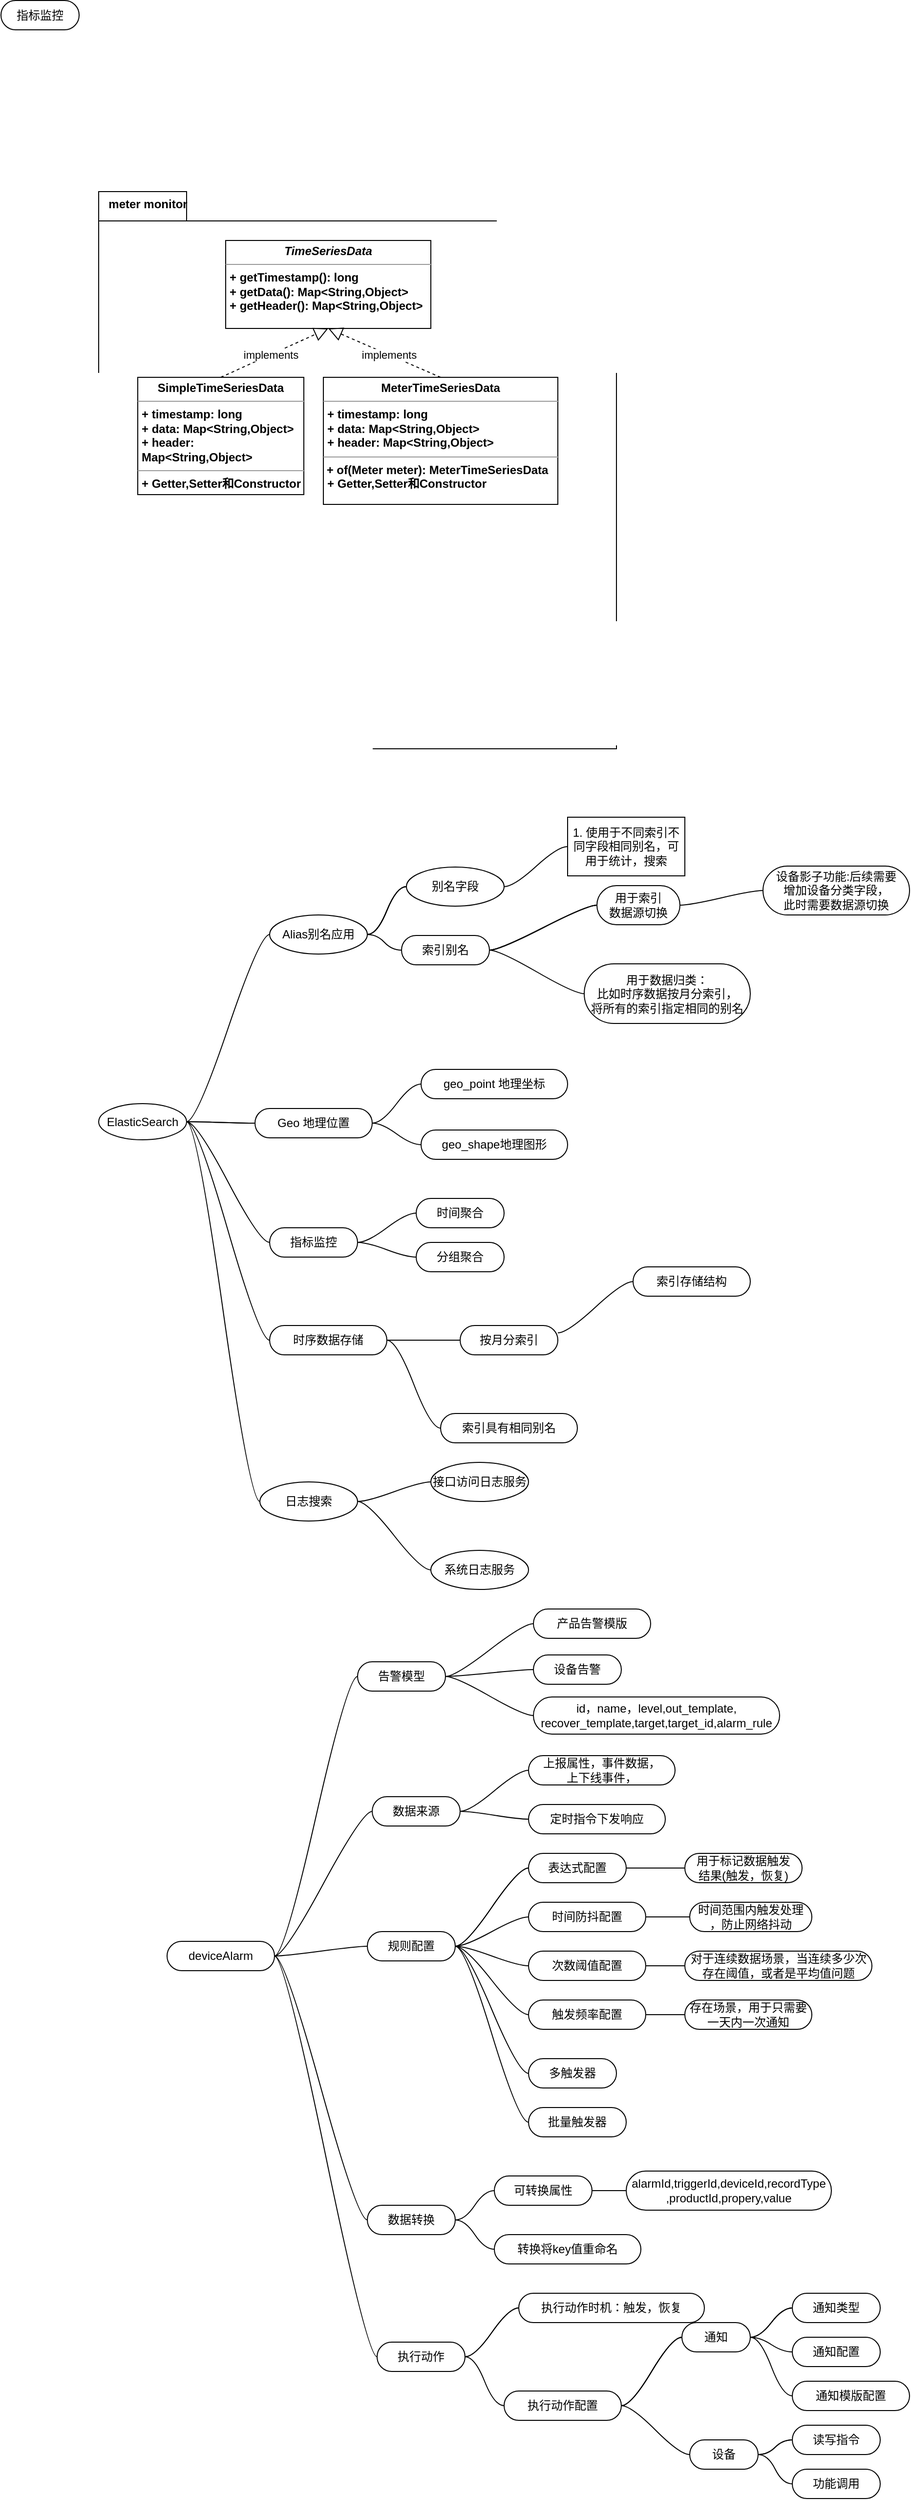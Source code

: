 <mxfile version="21.6.2" type="github">
  <diagram name="Page-1" id="b5b7bab2-c9e2-2cf4-8b2a-24fd1a2a6d21">
    <mxGraphModel dx="954" dy="559" grid="1" gridSize="10" guides="1" tooltips="1" connect="1" arrows="1" fold="1" page="1" pageScale="1" pageWidth="827" pageHeight="1169" background="none" math="0" shadow="0">
      <root>
        <mxCell id="0" />
        <mxCell id="1" parent="0" />
        <mxCell id="dKWWDcmWUPBlKHuUlRmP-2" value="指标监控" style="html=1;dashed=0;whiteSpace=wrap;shape=mxgraph.dfd.start" vertex="1" parent="1">
          <mxGeometry x="60" y="84.5" width="80" height="30" as="geometry" />
        </mxCell>
        <mxCell id="dKWWDcmWUPBlKHuUlRmP-3" value="" style="shape=folder;fontStyle=1;spacingTop=10;tabWidth=90;tabHeight=30;tabPosition=left;html=1;whiteSpace=wrap;" vertex="1" parent="1">
          <mxGeometry x="160" y="280" width="530" height="570" as="geometry" />
        </mxCell>
        <mxCell id="dKWWDcmWUPBlKHuUlRmP-6" value="meter monitor" style="text;align=center;fontStyle=1;verticalAlign=middle;spacingLeft=3;spacingRight=3;strokeColor=none;rotatable=0;points=[[0,0.5],[1,0.5]];portConstraint=eastwest;html=1;" vertex="1" parent="1">
          <mxGeometry x="170" y="280" width="80" height="26" as="geometry" />
        </mxCell>
        <mxCell id="dKWWDcmWUPBlKHuUlRmP-7" value="&lt;p style=&quot;margin:0px;margin-top:4px;text-align:center;&quot;&gt;&lt;i&gt;&lt;b&gt;TimeSeriesData&lt;/b&gt;&lt;/i&gt;&lt;/p&gt;&lt;hr size=&quot;1&quot;&gt;&lt;p style=&quot;margin:0px;margin-left:4px;&quot;&gt;&lt;b&gt;+ getTimestamp(): long&lt;br&gt;+ getData(): Map&amp;lt;String,Object&amp;gt;&lt;/b&gt;&lt;/p&gt;&lt;p style=&quot;margin:0px;margin-left:4px;&quot;&gt;&lt;b&gt;+ getHeader(): Map&amp;lt;String,Object&amp;gt;&lt;/b&gt;&lt;/p&gt;" style="verticalAlign=top;align=left;overflow=fill;fontSize=12;fontFamily=Helvetica;html=1;whiteSpace=wrap;" vertex="1" parent="1">
          <mxGeometry x="290" y="330" width="210" height="90" as="geometry" />
        </mxCell>
        <mxCell id="dKWWDcmWUPBlKHuUlRmP-10" value="&lt;p style=&quot;margin:0px;margin-top:4px;text-align:center;&quot;&gt;&lt;b&gt;SimpleTimeSeriesData&lt;/b&gt;&lt;/p&gt;&lt;hr size=&quot;1&quot;&gt;&lt;p style=&quot;margin:0px;margin-left:4px;&quot;&gt;&lt;b&gt;+ timestamp: long&lt;/b&gt;&lt;/p&gt;&lt;p style=&quot;margin:0px;margin-left:4px;&quot;&gt;&lt;b&gt;+ data: Map&amp;lt;String,Object&amp;gt;&lt;/b&gt;&lt;/p&gt;&lt;p style=&quot;margin:0px;margin-left:4px;&quot;&gt;&lt;b&gt;+ header: Map&amp;lt;String,Object&amp;gt;&lt;/b&gt;&lt;/p&gt;&lt;hr size=&quot;1&quot;&gt;&lt;p style=&quot;margin:0px;margin-left:4px;&quot;&gt;&lt;b&gt;+ Getter,Setter和Constructor&lt;/b&gt;&lt;/p&gt;" style="verticalAlign=top;align=left;overflow=fill;fontSize=12;fontFamily=Helvetica;html=1;whiteSpace=wrap;" vertex="1" parent="1">
          <mxGeometry x="200" y="470" width="170" height="120" as="geometry" />
        </mxCell>
        <mxCell id="dKWWDcmWUPBlKHuUlRmP-12" value="" style="endArrow=block;dashed=1;endFill=0;endSize=12;html=1;rounded=0;entryX=0.5;entryY=1;entryDx=0;entryDy=0;exitX=0.5;exitY=0;exitDx=0;exitDy=0;" edge="1" parent="1" source="dKWWDcmWUPBlKHuUlRmP-10" target="dKWWDcmWUPBlKHuUlRmP-7">
          <mxGeometry width="160" relative="1" as="geometry">
            <mxPoint x="350" y="510" as="sourcePoint" />
            <mxPoint x="510" y="510" as="targetPoint" />
          </mxGeometry>
        </mxCell>
        <mxCell id="dKWWDcmWUPBlKHuUlRmP-15" value="implements" style="edgeLabel;html=1;align=center;verticalAlign=middle;resizable=0;points=[];" vertex="1" connectable="0" parent="dKWWDcmWUPBlKHuUlRmP-12">
          <mxGeometry x="-0.074" relative="1" as="geometry">
            <mxPoint as="offset" />
          </mxGeometry>
        </mxCell>
        <mxCell id="dKWWDcmWUPBlKHuUlRmP-21" value="&lt;p style=&quot;margin:0px;margin-top:4px;text-align:center;&quot;&gt;&lt;b&gt;MeterTimeSeriesData&lt;/b&gt;&lt;/p&gt;&lt;hr size=&quot;1&quot;&gt;&lt;p style=&quot;margin:0px;margin-left:4px;&quot;&gt;&lt;b&gt;+ timestamp: long&lt;/b&gt;&lt;/p&gt;&lt;p style=&quot;margin:0px;margin-left:4px;&quot;&gt;&lt;b&gt;+ data: Map&amp;lt;String,Object&amp;gt;&lt;/b&gt;&lt;/p&gt;&lt;p style=&quot;margin:0px;margin-left:4px;&quot;&gt;&lt;b&gt;+ header: Map&amp;lt;String,Object&amp;gt;&lt;/b&gt;&lt;/p&gt;&lt;hr size=&quot;1&quot;&gt;&lt;p style=&quot;margin:0px;margin-left:4px;&quot;&gt;&lt;/p&gt;&lt;b style=&quot;border-color: var(--border-color);&quot;&gt;&amp;nbsp;+ of(Meter meter):&amp;nbsp;&lt;/b&gt;&lt;b style=&quot;border-color: var(--border-color); text-align: center;&quot;&gt;MeterTimeSeriesData&lt;/b&gt;&lt;p style=&quot;margin:0px;margin-left:4px;&quot;&gt;&lt;b&gt;+ Getter,Setter和Constructor&lt;/b&gt;&lt;/p&gt;" style="verticalAlign=top;align=left;overflow=fill;fontSize=12;fontFamily=Helvetica;html=1;whiteSpace=wrap;" vertex="1" parent="1">
          <mxGeometry x="390" y="470" width="240" height="130" as="geometry" />
        </mxCell>
        <mxCell id="dKWWDcmWUPBlKHuUlRmP-22" value="" style="endArrow=block;dashed=1;endFill=0;endSize=12;html=1;rounded=0;exitX=0.5;exitY=0;exitDx=0;exitDy=0;entryX=0.5;entryY=1;entryDx=0;entryDy=0;" edge="1" parent="1" source="dKWWDcmWUPBlKHuUlRmP-21" target="dKWWDcmWUPBlKHuUlRmP-7">
          <mxGeometry width="160" relative="1" as="geometry">
            <mxPoint x="470" y="480" as="sourcePoint" />
            <mxPoint x="390" y="420" as="targetPoint" />
          </mxGeometry>
        </mxCell>
        <mxCell id="dKWWDcmWUPBlKHuUlRmP-23" value="implements" style="edgeLabel;html=1;align=center;verticalAlign=middle;resizable=0;points=[];" vertex="1" connectable="0" parent="dKWWDcmWUPBlKHuUlRmP-22">
          <mxGeometry x="-0.074" relative="1" as="geometry">
            <mxPoint as="offset" />
          </mxGeometry>
        </mxCell>
        <mxCell id="dKWWDcmWUPBlKHuUlRmP-43" value="" style="edgeStyle=entityRelationEdgeStyle;rounded=0;orthogonalLoop=1;jettySize=auto;html=1;startArrow=none;endArrow=none;segment=10;curved=1;sourcePerimeterSpacing=0;targetPerimeterSpacing=0;" edge="1" parent="1" source="dKWWDcmWUPBlKHuUlRmP-24" target="dKWWDcmWUPBlKHuUlRmP-40">
          <mxGeometry relative="1" as="geometry" />
        </mxCell>
        <mxCell id="dKWWDcmWUPBlKHuUlRmP-44" value="" style="edgeStyle=entityRelationEdgeStyle;rounded=0;orthogonalLoop=1;jettySize=auto;html=1;startArrow=none;endArrow=none;segment=10;curved=1;sourcePerimeterSpacing=0;targetPerimeterSpacing=0;" edge="1" parent="1" source="dKWWDcmWUPBlKHuUlRmP-24" target="dKWWDcmWUPBlKHuUlRmP-40">
          <mxGeometry relative="1" as="geometry" />
        </mxCell>
        <mxCell id="dKWWDcmWUPBlKHuUlRmP-48" value="" style="edgeStyle=entityRelationEdgeStyle;rounded=0;orthogonalLoop=1;jettySize=auto;html=1;startArrow=none;endArrow=none;segment=10;curved=1;sourcePerimeterSpacing=0;targetPerimeterSpacing=0;" edge="1" parent="1" source="dKWWDcmWUPBlKHuUlRmP-24" target="dKWWDcmWUPBlKHuUlRmP-47">
          <mxGeometry relative="1" as="geometry" />
        </mxCell>
        <mxCell id="dKWWDcmWUPBlKHuUlRmP-122" value="" style="edgeStyle=entityRelationEdgeStyle;rounded=0;orthogonalLoop=1;jettySize=auto;html=1;startArrow=none;endArrow=none;segment=10;curved=1;sourcePerimeterSpacing=0;targetPerimeterSpacing=0;" edge="1" parent="1" source="dKWWDcmWUPBlKHuUlRmP-24" target="dKWWDcmWUPBlKHuUlRmP-121">
          <mxGeometry relative="1" as="geometry" />
        </mxCell>
        <mxCell id="dKWWDcmWUPBlKHuUlRmP-24" value="ElasticSearch" style="ellipse;whiteSpace=wrap;html=1;align=center;newEdgeStyle={&quot;edgeStyle&quot;:&quot;entityRelationEdgeStyle&quot;,&quot;startArrow&quot;:&quot;none&quot;,&quot;endArrow&quot;:&quot;none&quot;,&quot;segment&quot;:10,&quot;curved&quot;:1,&quot;sourcePerimeterSpacing&quot;:0,&quot;targetPerimeterSpacing&quot;:0};treeFolding=1;treeMoving=1;" vertex="1" parent="1">
          <mxGeometry x="160" y="1213" width="90" height="37" as="geometry" />
        </mxCell>
        <mxCell id="dKWWDcmWUPBlKHuUlRmP-74" value="" style="edgeStyle=entityRelationEdgeStyle;rounded=0;orthogonalLoop=1;jettySize=auto;html=1;startArrow=none;endArrow=none;segment=10;curved=1;sourcePerimeterSpacing=0;targetPerimeterSpacing=0;" edge="1" parent="1" source="dKWWDcmWUPBlKHuUlRmP-40" target="dKWWDcmWUPBlKHuUlRmP-73">
          <mxGeometry relative="1" as="geometry" />
        </mxCell>
        <mxCell id="dKWWDcmWUPBlKHuUlRmP-82" value="" style="edgeStyle=entityRelationEdgeStyle;rounded=0;orthogonalLoop=1;jettySize=auto;html=1;startArrow=none;endArrow=none;segment=10;curved=1;sourcePerimeterSpacing=0;targetPerimeterSpacing=0;" edge="1" parent="1" source="dKWWDcmWUPBlKHuUlRmP-40" target="dKWWDcmWUPBlKHuUlRmP-81">
          <mxGeometry relative="1" as="geometry" />
        </mxCell>
        <mxCell id="dKWWDcmWUPBlKHuUlRmP-40" value="Geo 地理位置" style="whiteSpace=wrap;html=1;rounded=1;arcSize=50;align=center;verticalAlign=middle;strokeWidth=1;autosize=1;spacing=4;treeFolding=1;treeMoving=1;newEdgeStyle={&quot;edgeStyle&quot;:&quot;entityRelationEdgeStyle&quot;,&quot;startArrow&quot;:&quot;none&quot;,&quot;endArrow&quot;:&quot;none&quot;,&quot;segment&quot;:10,&quot;curved&quot;:1,&quot;sourcePerimeterSpacing&quot;:0,&quot;targetPerimeterSpacing&quot;:0};" vertex="1" parent="1">
          <mxGeometry x="320" y="1218" width="120" height="30" as="geometry" />
        </mxCell>
        <mxCell id="dKWWDcmWUPBlKHuUlRmP-107" value="" style="edgeStyle=entityRelationEdgeStyle;rounded=0;orthogonalLoop=1;jettySize=auto;html=1;startArrow=none;endArrow=none;segment=10;curved=1;sourcePerimeterSpacing=0;targetPerimeterSpacing=0;" edge="1" parent="1" source="dKWWDcmWUPBlKHuUlRmP-45" target="dKWWDcmWUPBlKHuUlRmP-106">
          <mxGeometry relative="1" as="geometry" />
        </mxCell>
        <mxCell id="dKWWDcmWUPBlKHuUlRmP-109" value="" style="edgeStyle=entityRelationEdgeStyle;rounded=0;orthogonalLoop=1;jettySize=auto;html=1;startArrow=none;endArrow=none;segment=10;curved=1;sourcePerimeterSpacing=0;targetPerimeterSpacing=0;" edge="1" parent="1" source="dKWWDcmWUPBlKHuUlRmP-45" target="dKWWDcmWUPBlKHuUlRmP-108">
          <mxGeometry relative="1" as="geometry" />
        </mxCell>
        <mxCell id="dKWWDcmWUPBlKHuUlRmP-114" value="" style="edgeStyle=entityRelationEdgeStyle;rounded=0;orthogonalLoop=1;jettySize=auto;html=1;startArrow=none;endArrow=none;segment=10;curved=1;sourcePerimeterSpacing=0;targetPerimeterSpacing=0;exitX=1;exitY=0.5;exitDx=0;exitDy=0;" edge="1" parent="1" source="dKWWDcmWUPBlKHuUlRmP-24" target="dKWWDcmWUPBlKHuUlRmP-113">
          <mxGeometry relative="1" as="geometry">
            <mxPoint x="250" y="1260" as="sourcePoint" />
            <Array as="points">
              <mxPoint x="240" y="1250" />
              <mxPoint x="250" y="1250" />
              <mxPoint x="400" y="1390" />
              <mxPoint x="250" y="1240" />
            </Array>
          </mxGeometry>
        </mxCell>
        <mxCell id="dKWWDcmWUPBlKHuUlRmP-45" value="指标监控" style="whiteSpace=wrap;html=1;rounded=1;arcSize=50;align=center;verticalAlign=middle;strokeWidth=1;autosize=1;spacing=4;treeFolding=1;treeMoving=1;newEdgeStyle={&quot;edgeStyle&quot;:&quot;entityRelationEdgeStyle&quot;,&quot;startArrow&quot;:&quot;none&quot;,&quot;endArrow&quot;:&quot;none&quot;,&quot;segment&quot;:10,&quot;curved&quot;:1,&quot;sourcePerimeterSpacing&quot;:0,&quot;targetPerimeterSpacing&quot;:0};" vertex="1" parent="1">
          <mxGeometry x="335" y="1340" width="90" height="30" as="geometry" />
        </mxCell>
        <mxCell id="dKWWDcmWUPBlKHuUlRmP-46" value="" style="edgeStyle=entityRelationEdgeStyle;startArrow=none;endArrow=none;segment=10;curved=1;sourcePerimeterSpacing=0;targetPerimeterSpacing=0;rounded=0;exitX=1;exitY=0.5;exitDx=0;exitDy=0;" edge="1" target="dKWWDcmWUPBlKHuUlRmP-45" parent="1" source="dKWWDcmWUPBlKHuUlRmP-24">
          <mxGeometry relative="1" as="geometry">
            <mxPoint x="370" y="1282" as="sourcePoint" />
          </mxGeometry>
        </mxCell>
        <mxCell id="dKWWDcmWUPBlKHuUlRmP-51" value="" style="edgeStyle=entityRelationEdgeStyle;rounded=0;orthogonalLoop=1;jettySize=auto;html=1;startArrow=none;endArrow=none;segment=10;curved=1;sourcePerimeterSpacing=0;targetPerimeterSpacing=0;" edge="1" parent="1" source="dKWWDcmWUPBlKHuUlRmP-47" target="dKWWDcmWUPBlKHuUlRmP-50">
          <mxGeometry relative="1" as="geometry" />
        </mxCell>
        <mxCell id="dKWWDcmWUPBlKHuUlRmP-55" value="" style="edgeStyle=entityRelationEdgeStyle;rounded=0;orthogonalLoop=1;jettySize=auto;html=1;startArrow=none;endArrow=none;segment=10;curved=1;sourcePerimeterSpacing=0;targetPerimeterSpacing=0;" edge="1" parent="1" source="dKWWDcmWUPBlKHuUlRmP-47" target="dKWWDcmWUPBlKHuUlRmP-50">
          <mxGeometry relative="1" as="geometry" />
        </mxCell>
        <mxCell id="dKWWDcmWUPBlKHuUlRmP-56" value="" style="edgeStyle=entityRelationEdgeStyle;rounded=0;orthogonalLoop=1;jettySize=auto;html=1;startArrow=none;endArrow=none;segment=10;curved=1;sourcePerimeterSpacing=0;targetPerimeterSpacing=0;" edge="1" parent="1" source="dKWWDcmWUPBlKHuUlRmP-47" target="dKWWDcmWUPBlKHuUlRmP-50">
          <mxGeometry relative="1" as="geometry" />
        </mxCell>
        <mxCell id="dKWWDcmWUPBlKHuUlRmP-47" value="Alias别名应用" style="ellipse;whiteSpace=wrap;html=1;align=center;newEdgeStyle={&quot;edgeStyle&quot;:&quot;entityRelationEdgeStyle&quot;,&quot;startArrow&quot;:&quot;none&quot;,&quot;endArrow&quot;:&quot;none&quot;,&quot;segment&quot;:10,&quot;curved&quot;:1,&quot;sourcePerimeterSpacing&quot;:0,&quot;targetPerimeterSpacing&quot;:0};treeFolding=1;treeMoving=1;" vertex="1" parent="1">
          <mxGeometry x="335" y="1020" width="100" height="40" as="geometry" />
        </mxCell>
        <mxCell id="dKWWDcmWUPBlKHuUlRmP-54" value="" style="edgeStyle=entityRelationEdgeStyle;rounded=0;orthogonalLoop=1;jettySize=auto;html=1;startArrow=none;endArrow=none;segment=10;curved=1;sourcePerimeterSpacing=0;targetPerimeterSpacing=0;" edge="1" parent="1" source="dKWWDcmWUPBlKHuUlRmP-50" target="dKWWDcmWUPBlKHuUlRmP-53">
          <mxGeometry relative="1" as="geometry" />
        </mxCell>
        <mxCell id="dKWWDcmWUPBlKHuUlRmP-50" value="别名字段" style="ellipse;whiteSpace=wrap;html=1;align=center;newEdgeStyle={&quot;edgeStyle&quot;:&quot;entityRelationEdgeStyle&quot;,&quot;startArrow&quot;:&quot;none&quot;,&quot;endArrow&quot;:&quot;none&quot;,&quot;segment&quot;:10,&quot;curved&quot;:1,&quot;sourcePerimeterSpacing&quot;:0,&quot;targetPerimeterSpacing&quot;:0};treeFolding=1;treeMoving=1;" vertex="1" parent="1">
          <mxGeometry x="475" y="971" width="100" height="40" as="geometry" />
        </mxCell>
        <mxCell id="dKWWDcmWUPBlKHuUlRmP-53" value="1. 使用于不同索引不同字段相同别名，可用于统计，搜索" style="whiteSpace=wrap;html=1;" vertex="1" parent="1">
          <mxGeometry x="640" y="920" width="120" height="60" as="geometry" />
        </mxCell>
        <mxCell id="dKWWDcmWUPBlKHuUlRmP-67" value="" style="edgeStyle=entityRelationEdgeStyle;rounded=0;orthogonalLoop=1;jettySize=auto;html=1;startArrow=none;endArrow=none;segment=10;curved=1;sourcePerimeterSpacing=0;targetPerimeterSpacing=0;" edge="1" parent="1" source="dKWWDcmWUPBlKHuUlRmP-64" target="dKWWDcmWUPBlKHuUlRmP-66">
          <mxGeometry relative="1" as="geometry" />
        </mxCell>
        <mxCell id="dKWWDcmWUPBlKHuUlRmP-68" value="" style="edgeStyle=entityRelationEdgeStyle;rounded=0;orthogonalLoop=1;jettySize=auto;html=1;startArrow=none;endArrow=none;segment=10;curved=1;sourcePerimeterSpacing=0;targetPerimeterSpacing=0;" edge="1" parent="1" source="dKWWDcmWUPBlKHuUlRmP-64" target="dKWWDcmWUPBlKHuUlRmP-66">
          <mxGeometry relative="1" as="geometry" />
        </mxCell>
        <mxCell id="dKWWDcmWUPBlKHuUlRmP-69" value="" style="edgeStyle=entityRelationEdgeStyle;rounded=0;orthogonalLoop=1;jettySize=auto;html=1;startArrow=none;endArrow=none;segment=10;curved=1;sourcePerimeterSpacing=0;targetPerimeterSpacing=0;" edge="1" parent="1" source="dKWWDcmWUPBlKHuUlRmP-64" target="dKWWDcmWUPBlKHuUlRmP-66">
          <mxGeometry relative="1" as="geometry" />
        </mxCell>
        <mxCell id="dKWWDcmWUPBlKHuUlRmP-64" value="索引别名" style="whiteSpace=wrap;html=1;rounded=1;arcSize=50;align=center;verticalAlign=middle;strokeWidth=1;autosize=1;spacing=4;treeFolding=1;treeMoving=1;newEdgeStyle={&quot;edgeStyle&quot;:&quot;entityRelationEdgeStyle&quot;,&quot;startArrow&quot;:&quot;none&quot;,&quot;endArrow&quot;:&quot;none&quot;,&quot;segment&quot;:10,&quot;curved&quot;:1,&quot;sourcePerimeterSpacing&quot;:0,&quot;targetPerimeterSpacing&quot;:0};" vertex="1" parent="1">
          <mxGeometry x="470" y="1041" width="90" height="30" as="geometry" />
        </mxCell>
        <mxCell id="dKWWDcmWUPBlKHuUlRmP-65" value="" style="edgeStyle=entityRelationEdgeStyle;startArrow=none;endArrow=none;segment=10;curved=1;sourcePerimeterSpacing=0;targetPerimeterSpacing=0;rounded=0;exitX=1;exitY=0.5;exitDx=0;exitDy=0;" edge="1" target="dKWWDcmWUPBlKHuUlRmP-64" parent="1" source="dKWWDcmWUPBlKHuUlRmP-47">
          <mxGeometry relative="1" as="geometry">
            <mxPoint x="440" y="1143" as="sourcePoint" />
          </mxGeometry>
        </mxCell>
        <mxCell id="dKWWDcmWUPBlKHuUlRmP-71" value="" style="edgeStyle=entityRelationEdgeStyle;rounded=0;orthogonalLoop=1;jettySize=auto;html=1;startArrow=none;endArrow=none;segment=10;curved=1;sourcePerimeterSpacing=0;targetPerimeterSpacing=0;exitX=1;exitY=0.5;exitDx=0;exitDy=0;" edge="1" parent="1" source="dKWWDcmWUPBlKHuUlRmP-64" target="dKWWDcmWUPBlKHuUlRmP-70">
          <mxGeometry relative="1" as="geometry">
            <mxPoint x="650" y="1161" as="sourcePoint" />
            <Array as="points">
              <mxPoint x="670" y="1121" />
              <mxPoint x="570" y="1121" />
            </Array>
          </mxGeometry>
        </mxCell>
        <mxCell id="dKWWDcmWUPBlKHuUlRmP-105" value="" style="edgeStyle=entityRelationEdgeStyle;rounded=0;orthogonalLoop=1;jettySize=auto;html=1;startArrow=none;endArrow=none;segment=10;curved=1;sourcePerimeterSpacing=0;targetPerimeterSpacing=0;" edge="1" parent="1" source="dKWWDcmWUPBlKHuUlRmP-66" target="dKWWDcmWUPBlKHuUlRmP-104">
          <mxGeometry relative="1" as="geometry" />
        </mxCell>
        <mxCell id="dKWWDcmWUPBlKHuUlRmP-66" value="用于索引&lt;br&gt;数据源切换" style="whiteSpace=wrap;html=1;rounded=1;arcSize=50;align=center;verticalAlign=middle;strokeWidth=1;autosize=1;spacing=4;treeFolding=1;treeMoving=1;newEdgeStyle={&quot;edgeStyle&quot;:&quot;entityRelationEdgeStyle&quot;,&quot;startArrow&quot;:&quot;none&quot;,&quot;endArrow&quot;:&quot;none&quot;,&quot;segment&quot;:10,&quot;curved&quot;:1,&quot;sourcePerimeterSpacing&quot;:0,&quot;targetPerimeterSpacing&quot;:0};" vertex="1" parent="1">
          <mxGeometry x="670" y="990" width="85" height="40" as="geometry" />
        </mxCell>
        <mxCell id="dKWWDcmWUPBlKHuUlRmP-70" value="用于数据归类：&lt;br&gt;比如时序数据按月分索引，&lt;br&gt;将所有的索引指定相同的别名" style="whiteSpace=wrap;html=1;rounded=1;arcSize=50;align=center;verticalAlign=middle;strokeWidth=1;autosize=1;spacing=4;treeFolding=1;treeMoving=1;newEdgeStyle={&quot;edgeStyle&quot;:&quot;entityRelationEdgeStyle&quot;,&quot;startArrow&quot;:&quot;none&quot;,&quot;endArrow&quot;:&quot;none&quot;,&quot;segment&quot;:10,&quot;curved&quot;:1,&quot;sourcePerimeterSpacing&quot;:0,&quot;targetPerimeterSpacing&quot;:0};" vertex="1" parent="1">
          <mxGeometry x="657" y="1070" width="170" height="61" as="geometry" />
        </mxCell>
        <mxCell id="dKWWDcmWUPBlKHuUlRmP-73" value="geo_point&amp;nbsp;地理坐标" style="whiteSpace=wrap;html=1;rounded=1;arcSize=50;align=center;verticalAlign=middle;strokeWidth=1;autosize=1;spacing=4;treeFolding=1;treeMoving=1;newEdgeStyle={&quot;edgeStyle&quot;:&quot;entityRelationEdgeStyle&quot;,&quot;startArrow&quot;:&quot;none&quot;,&quot;endArrow&quot;:&quot;none&quot;,&quot;segment&quot;:10,&quot;curved&quot;:1,&quot;sourcePerimeterSpacing&quot;:0,&quot;targetPerimeterSpacing&quot;:0};" vertex="1" parent="1">
          <mxGeometry x="490" y="1178" width="150" height="30" as="geometry" />
        </mxCell>
        <mxCell id="dKWWDcmWUPBlKHuUlRmP-81" value="geo_shape地理图形" style="whiteSpace=wrap;html=1;rounded=1;arcSize=50;align=center;verticalAlign=middle;strokeWidth=1;autosize=1;spacing=4;treeFolding=1;treeMoving=1;newEdgeStyle={&quot;edgeStyle&quot;:&quot;entityRelationEdgeStyle&quot;,&quot;startArrow&quot;:&quot;none&quot;,&quot;endArrow&quot;:&quot;none&quot;,&quot;segment&quot;:10,&quot;curved&quot;:1,&quot;sourcePerimeterSpacing&quot;:0,&quot;targetPerimeterSpacing&quot;:0};" vertex="1" parent="1">
          <mxGeometry x="490" y="1240" width="150" height="30" as="geometry" />
        </mxCell>
        <mxCell id="dKWWDcmWUPBlKHuUlRmP-104" value="设备影子功能:后续需要&lt;br&gt;增加设备分类字段，&lt;br&gt;此时需要数据源切换" style="whiteSpace=wrap;html=1;rounded=1;arcSize=50;align=center;verticalAlign=middle;strokeWidth=1;autosize=1;spacing=4;treeFolding=1;treeMoving=1;newEdgeStyle={&quot;edgeStyle&quot;:&quot;entityRelationEdgeStyle&quot;,&quot;startArrow&quot;:&quot;none&quot;,&quot;endArrow&quot;:&quot;none&quot;,&quot;segment&quot;:10,&quot;curved&quot;:1,&quot;sourcePerimeterSpacing&quot;:0,&quot;targetPerimeterSpacing&quot;:0};" vertex="1" parent="1">
          <mxGeometry x="840" y="970" width="150" height="50" as="geometry" />
        </mxCell>
        <mxCell id="dKWWDcmWUPBlKHuUlRmP-106" value="时间聚合" style="whiteSpace=wrap;html=1;rounded=1;arcSize=50;align=center;verticalAlign=middle;strokeWidth=1;autosize=1;spacing=4;treeFolding=1;treeMoving=1;newEdgeStyle={&quot;edgeStyle&quot;:&quot;entityRelationEdgeStyle&quot;,&quot;startArrow&quot;:&quot;none&quot;,&quot;endArrow&quot;:&quot;none&quot;,&quot;segment&quot;:10,&quot;curved&quot;:1,&quot;sourcePerimeterSpacing&quot;:0,&quot;targetPerimeterSpacing&quot;:0};" vertex="1" parent="1">
          <mxGeometry x="485" y="1310" width="90" height="30" as="geometry" />
        </mxCell>
        <mxCell id="dKWWDcmWUPBlKHuUlRmP-108" value="分组聚合" style="whiteSpace=wrap;html=1;rounded=1;arcSize=50;align=center;verticalAlign=middle;strokeWidth=1;autosize=1;spacing=4;treeFolding=1;treeMoving=1;newEdgeStyle={&quot;edgeStyle&quot;:&quot;entityRelationEdgeStyle&quot;,&quot;startArrow&quot;:&quot;none&quot;,&quot;endArrow&quot;:&quot;none&quot;,&quot;segment&quot;:10,&quot;curved&quot;:1,&quot;sourcePerimeterSpacing&quot;:0,&quot;targetPerimeterSpacing&quot;:0};" vertex="1" parent="1">
          <mxGeometry x="485" y="1355" width="90" height="30" as="geometry" />
        </mxCell>
        <mxCell id="dKWWDcmWUPBlKHuUlRmP-116" value="" style="edgeStyle=entityRelationEdgeStyle;rounded=0;orthogonalLoop=1;jettySize=auto;html=1;startArrow=none;endArrow=none;segment=10;curved=1;sourcePerimeterSpacing=0;targetPerimeterSpacing=0;" edge="1" parent="1" source="dKWWDcmWUPBlKHuUlRmP-113" target="dKWWDcmWUPBlKHuUlRmP-115">
          <mxGeometry relative="1" as="geometry" />
        </mxCell>
        <mxCell id="dKWWDcmWUPBlKHuUlRmP-118" value="" style="edgeStyle=entityRelationEdgeStyle;rounded=0;orthogonalLoop=1;jettySize=auto;html=1;startArrow=none;endArrow=none;segment=10;curved=1;sourcePerimeterSpacing=0;targetPerimeterSpacing=0;" edge="1" parent="1" source="dKWWDcmWUPBlKHuUlRmP-113" target="dKWWDcmWUPBlKHuUlRmP-117">
          <mxGeometry relative="1" as="geometry" />
        </mxCell>
        <mxCell id="dKWWDcmWUPBlKHuUlRmP-120" value="" style="edgeStyle=entityRelationEdgeStyle;rounded=0;orthogonalLoop=1;jettySize=auto;html=1;startArrow=none;endArrow=none;segment=10;curved=1;sourcePerimeterSpacing=0;targetPerimeterSpacing=0;exitX=1;exitY=0.25;exitDx=0;exitDy=0;" edge="1" parent="1" source="dKWWDcmWUPBlKHuUlRmP-115" target="dKWWDcmWUPBlKHuUlRmP-119">
          <mxGeometry relative="1" as="geometry" />
        </mxCell>
        <mxCell id="dKWWDcmWUPBlKHuUlRmP-113" value="时序数据存储" style="whiteSpace=wrap;html=1;rounded=1;arcSize=50;align=center;verticalAlign=middle;strokeWidth=1;autosize=1;spacing=4;treeFolding=1;treeMoving=1;newEdgeStyle={&quot;edgeStyle&quot;:&quot;entityRelationEdgeStyle&quot;,&quot;startArrow&quot;:&quot;none&quot;,&quot;endArrow&quot;:&quot;none&quot;,&quot;segment&quot;:10,&quot;curved&quot;:1,&quot;sourcePerimeterSpacing&quot;:0,&quot;targetPerimeterSpacing&quot;:0};" vertex="1" parent="1">
          <mxGeometry x="335" y="1440" width="120" height="30" as="geometry" />
        </mxCell>
        <mxCell id="dKWWDcmWUPBlKHuUlRmP-115" value="按月分索引" style="whiteSpace=wrap;html=1;rounded=1;arcSize=50;align=center;verticalAlign=middle;strokeWidth=1;autosize=1;spacing=4;treeFolding=1;treeMoving=1;newEdgeStyle={&quot;edgeStyle&quot;:&quot;entityRelationEdgeStyle&quot;,&quot;startArrow&quot;:&quot;none&quot;,&quot;endArrow&quot;:&quot;none&quot;,&quot;segment&quot;:10,&quot;curved&quot;:1,&quot;sourcePerimeterSpacing&quot;:0,&quot;targetPerimeterSpacing&quot;:0};" vertex="1" parent="1">
          <mxGeometry x="530" y="1440" width="100" height="30" as="geometry" />
        </mxCell>
        <mxCell id="dKWWDcmWUPBlKHuUlRmP-117" value="索引具有相同别名" style="whiteSpace=wrap;html=1;rounded=1;arcSize=50;align=center;verticalAlign=middle;strokeWidth=1;autosize=1;spacing=4;treeFolding=1;treeMoving=1;newEdgeStyle={&quot;edgeStyle&quot;:&quot;entityRelationEdgeStyle&quot;,&quot;startArrow&quot;:&quot;none&quot;,&quot;endArrow&quot;:&quot;none&quot;,&quot;segment&quot;:10,&quot;curved&quot;:1,&quot;sourcePerimeterSpacing&quot;:0,&quot;targetPerimeterSpacing&quot;:0};" vertex="1" parent="1">
          <mxGeometry x="510" y="1530" width="140" height="30" as="geometry" />
        </mxCell>
        <mxCell id="dKWWDcmWUPBlKHuUlRmP-119" value="索引存储结构" style="whiteSpace=wrap;html=1;rounded=1;arcSize=50;align=center;verticalAlign=middle;strokeWidth=1;autosize=1;spacing=4;treeFolding=1;treeMoving=1;newEdgeStyle={&quot;edgeStyle&quot;:&quot;entityRelationEdgeStyle&quot;,&quot;startArrow&quot;:&quot;none&quot;,&quot;endArrow&quot;:&quot;none&quot;,&quot;segment&quot;:10,&quot;curved&quot;:1,&quot;sourcePerimeterSpacing&quot;:0,&quot;targetPerimeterSpacing&quot;:0};" vertex="1" parent="1">
          <mxGeometry x="707" y="1380" width="120" height="30" as="geometry" />
        </mxCell>
        <mxCell id="dKWWDcmWUPBlKHuUlRmP-124" value="" style="edgeStyle=entityRelationEdgeStyle;rounded=0;orthogonalLoop=1;jettySize=auto;html=1;startArrow=none;endArrow=none;segment=10;curved=1;sourcePerimeterSpacing=0;targetPerimeterSpacing=0;" edge="1" parent="1" source="dKWWDcmWUPBlKHuUlRmP-121" target="dKWWDcmWUPBlKHuUlRmP-123">
          <mxGeometry relative="1" as="geometry" />
        </mxCell>
        <mxCell id="dKWWDcmWUPBlKHuUlRmP-129" value="" style="edgeStyle=entityRelationEdgeStyle;rounded=0;orthogonalLoop=1;jettySize=auto;html=1;startArrow=none;endArrow=none;segment=10;curved=1;sourcePerimeterSpacing=0;targetPerimeterSpacing=0;" edge="1" parent="1" source="dKWWDcmWUPBlKHuUlRmP-121" target="dKWWDcmWUPBlKHuUlRmP-128">
          <mxGeometry relative="1" as="geometry" />
        </mxCell>
        <mxCell id="dKWWDcmWUPBlKHuUlRmP-121" value="日志搜索" style="ellipse;whiteSpace=wrap;html=1;align=center;newEdgeStyle={&quot;edgeStyle&quot;:&quot;entityRelationEdgeStyle&quot;,&quot;startArrow&quot;:&quot;none&quot;,&quot;endArrow&quot;:&quot;none&quot;,&quot;segment&quot;:10,&quot;curved&quot;:1,&quot;sourcePerimeterSpacing&quot;:0,&quot;targetPerimeterSpacing&quot;:0};treeFolding=1;treeMoving=1;" vertex="1" parent="1">
          <mxGeometry x="325" y="1600" width="100" height="40" as="geometry" />
        </mxCell>
        <mxCell id="dKWWDcmWUPBlKHuUlRmP-123" value="接口访问日志服务" style="ellipse;whiteSpace=wrap;html=1;align=center;newEdgeStyle={&quot;edgeStyle&quot;:&quot;entityRelationEdgeStyle&quot;,&quot;startArrow&quot;:&quot;none&quot;,&quot;endArrow&quot;:&quot;none&quot;,&quot;segment&quot;:10,&quot;curved&quot;:1,&quot;sourcePerimeterSpacing&quot;:0,&quot;targetPerimeterSpacing&quot;:0};treeFolding=1;treeMoving=1;" vertex="1" parent="1">
          <mxGeometry x="500" y="1580" width="100" height="40" as="geometry" />
        </mxCell>
        <mxCell id="dKWWDcmWUPBlKHuUlRmP-128" value="系统日志服务" style="ellipse;whiteSpace=wrap;html=1;align=center;newEdgeStyle={&quot;edgeStyle&quot;:&quot;entityRelationEdgeStyle&quot;,&quot;startArrow&quot;:&quot;none&quot;,&quot;endArrow&quot;:&quot;none&quot;,&quot;segment&quot;:10,&quot;curved&quot;:1,&quot;sourcePerimeterSpacing&quot;:0,&quot;targetPerimeterSpacing&quot;:0};treeFolding=1;treeMoving=1;" vertex="1" parent="1">
          <mxGeometry x="500" y="1670" width="100" height="40" as="geometry" />
        </mxCell>
        <mxCell id="dKWWDcmWUPBlKHuUlRmP-132" value="" style="edgeStyle=entityRelationEdgeStyle;rounded=0;orthogonalLoop=1;jettySize=auto;html=1;startArrow=none;endArrow=none;segment=10;curved=1;sourcePerimeterSpacing=0;targetPerimeterSpacing=0;" edge="1" parent="1" source="dKWWDcmWUPBlKHuUlRmP-130" target="dKWWDcmWUPBlKHuUlRmP-131">
          <mxGeometry relative="1" as="geometry" />
        </mxCell>
        <mxCell id="dKWWDcmWUPBlKHuUlRmP-136" value="" style="edgeStyle=entityRelationEdgeStyle;rounded=0;orthogonalLoop=1;jettySize=auto;html=1;startArrow=none;endArrow=none;segment=10;curved=1;sourcePerimeterSpacing=0;targetPerimeterSpacing=0;" edge="1" parent="1" source="dKWWDcmWUPBlKHuUlRmP-130" target="dKWWDcmWUPBlKHuUlRmP-135">
          <mxGeometry relative="1" as="geometry" />
        </mxCell>
        <mxCell id="dKWWDcmWUPBlKHuUlRmP-143" value="" style="edgeStyle=entityRelationEdgeStyle;rounded=0;orthogonalLoop=1;jettySize=auto;html=1;startArrow=none;endArrow=none;segment=10;curved=1;sourcePerimeterSpacing=0;targetPerimeterSpacing=0;" edge="1" parent="1" source="dKWWDcmWUPBlKHuUlRmP-130" target="dKWWDcmWUPBlKHuUlRmP-142">
          <mxGeometry relative="1" as="geometry" />
        </mxCell>
        <mxCell id="dKWWDcmWUPBlKHuUlRmP-170" value="" style="edgeStyle=entityRelationEdgeStyle;rounded=0;orthogonalLoop=1;jettySize=auto;html=1;startArrow=none;endArrow=none;segment=10;curved=1;sourcePerimeterSpacing=0;targetPerimeterSpacing=0;" edge="1" parent="1" source="dKWWDcmWUPBlKHuUlRmP-130" target="dKWWDcmWUPBlKHuUlRmP-169">
          <mxGeometry relative="1" as="geometry" />
        </mxCell>
        <mxCell id="dKWWDcmWUPBlKHuUlRmP-183" value="" style="edgeStyle=entityRelationEdgeStyle;rounded=0;orthogonalLoop=1;jettySize=auto;html=1;startArrow=none;endArrow=none;segment=10;curved=1;sourcePerimeterSpacing=0;targetPerimeterSpacing=0;" edge="1" parent="1" source="dKWWDcmWUPBlKHuUlRmP-130" target="dKWWDcmWUPBlKHuUlRmP-182">
          <mxGeometry relative="1" as="geometry" />
        </mxCell>
        <mxCell id="dKWWDcmWUPBlKHuUlRmP-130" value="deviceAlarm" style="whiteSpace=wrap;html=1;rounded=1;arcSize=50;align=center;verticalAlign=middle;strokeWidth=1;autosize=1;spacing=4;treeFolding=1;treeMoving=1;newEdgeStyle={&quot;edgeStyle&quot;:&quot;entityRelationEdgeStyle&quot;,&quot;startArrow&quot;:&quot;none&quot;,&quot;endArrow&quot;:&quot;none&quot;,&quot;segment&quot;:10,&quot;curved&quot;:1,&quot;sourcePerimeterSpacing&quot;:0,&quot;targetPerimeterSpacing&quot;:0};" vertex="1" parent="1">
          <mxGeometry x="230" y="2070" width="110" height="30" as="geometry" />
        </mxCell>
        <mxCell id="dKWWDcmWUPBlKHuUlRmP-134" value="" style="edgeStyle=entityRelationEdgeStyle;rounded=0;orthogonalLoop=1;jettySize=auto;html=1;startArrow=none;endArrow=none;segment=10;curved=1;sourcePerimeterSpacing=0;targetPerimeterSpacing=0;" edge="1" parent="1" source="dKWWDcmWUPBlKHuUlRmP-131" target="dKWWDcmWUPBlKHuUlRmP-133">
          <mxGeometry relative="1" as="geometry" />
        </mxCell>
        <mxCell id="dKWWDcmWUPBlKHuUlRmP-211" value="" style="edgeStyle=entityRelationEdgeStyle;rounded=0;orthogonalLoop=1;jettySize=auto;html=1;startArrow=none;endArrow=none;segment=10;curved=1;sourcePerimeterSpacing=0;targetPerimeterSpacing=0;" edge="1" parent="1" source="dKWWDcmWUPBlKHuUlRmP-131" target="dKWWDcmWUPBlKHuUlRmP-210">
          <mxGeometry relative="1" as="geometry" />
        </mxCell>
        <mxCell id="dKWWDcmWUPBlKHuUlRmP-213" value="" style="edgeStyle=entityRelationEdgeStyle;rounded=0;orthogonalLoop=1;jettySize=auto;html=1;startArrow=none;endArrow=none;segment=10;curved=1;sourcePerimeterSpacing=0;targetPerimeterSpacing=0;" edge="1" parent="1" source="dKWWDcmWUPBlKHuUlRmP-131" target="dKWWDcmWUPBlKHuUlRmP-212">
          <mxGeometry relative="1" as="geometry" />
        </mxCell>
        <mxCell id="dKWWDcmWUPBlKHuUlRmP-131" value="告警模型" style="whiteSpace=wrap;html=1;rounded=1;arcSize=50;align=center;verticalAlign=middle;strokeWidth=1;autosize=1;spacing=4;treeFolding=1;treeMoving=1;newEdgeStyle={&quot;edgeStyle&quot;:&quot;entityRelationEdgeStyle&quot;,&quot;startArrow&quot;:&quot;none&quot;,&quot;endArrow&quot;:&quot;none&quot;,&quot;segment&quot;:10,&quot;curved&quot;:1,&quot;sourcePerimeterSpacing&quot;:0,&quot;targetPerimeterSpacing&quot;:0};" vertex="1" parent="1">
          <mxGeometry x="425" y="1784" width="90" height="30" as="geometry" />
        </mxCell>
        <mxCell id="dKWWDcmWUPBlKHuUlRmP-133" value="id，name，level,out_template,&lt;br&gt;recover_template,target,target_id,alarm_rule" style="whiteSpace=wrap;html=1;rounded=1;arcSize=50;align=center;verticalAlign=middle;strokeWidth=1;autosize=1;spacing=4;treeFolding=1;treeMoving=1;newEdgeStyle={&quot;edgeStyle&quot;:&quot;entityRelationEdgeStyle&quot;,&quot;startArrow&quot;:&quot;none&quot;,&quot;endArrow&quot;:&quot;none&quot;,&quot;segment&quot;:10,&quot;curved&quot;:1,&quot;sourcePerimeterSpacing&quot;:0,&quot;targetPerimeterSpacing&quot;:0};" vertex="1" parent="1">
          <mxGeometry x="605" y="1820" width="252" height="38" as="geometry" />
        </mxCell>
        <mxCell id="dKWWDcmWUPBlKHuUlRmP-138" value="" style="edgeStyle=entityRelationEdgeStyle;rounded=0;orthogonalLoop=1;jettySize=auto;html=1;startArrow=none;endArrow=none;segment=10;curved=1;sourcePerimeterSpacing=0;targetPerimeterSpacing=0;" edge="1" parent="1" source="dKWWDcmWUPBlKHuUlRmP-135" target="dKWWDcmWUPBlKHuUlRmP-137">
          <mxGeometry relative="1" as="geometry" />
        </mxCell>
        <mxCell id="dKWWDcmWUPBlKHuUlRmP-141" value="" style="edgeStyle=entityRelationEdgeStyle;rounded=0;orthogonalLoop=1;jettySize=auto;html=1;startArrow=none;endArrow=none;segment=10;curved=1;sourcePerimeterSpacing=0;targetPerimeterSpacing=0;" edge="1" parent="1" source="dKWWDcmWUPBlKHuUlRmP-135" target="dKWWDcmWUPBlKHuUlRmP-140">
          <mxGeometry relative="1" as="geometry" />
        </mxCell>
        <mxCell id="dKWWDcmWUPBlKHuUlRmP-135" value="数据来源" style="whiteSpace=wrap;html=1;rounded=1;arcSize=50;align=center;verticalAlign=middle;strokeWidth=1;autosize=1;spacing=4;treeFolding=1;treeMoving=1;newEdgeStyle={&quot;edgeStyle&quot;:&quot;entityRelationEdgeStyle&quot;,&quot;startArrow&quot;:&quot;none&quot;,&quot;endArrow&quot;:&quot;none&quot;,&quot;segment&quot;:10,&quot;curved&quot;:1,&quot;sourcePerimeterSpacing&quot;:0,&quot;targetPerimeterSpacing&quot;:0};" vertex="1" parent="1">
          <mxGeometry x="440" y="1922" width="90" height="30" as="geometry" />
        </mxCell>
        <mxCell id="dKWWDcmWUPBlKHuUlRmP-137" value="上报属性，事件数据，&lt;br&gt;上下线事件，" style="whiteSpace=wrap;html=1;rounded=1;arcSize=50;align=center;verticalAlign=middle;strokeWidth=1;autosize=1;spacing=4;treeFolding=1;treeMoving=1;newEdgeStyle={&quot;edgeStyle&quot;:&quot;entityRelationEdgeStyle&quot;,&quot;startArrow&quot;:&quot;none&quot;,&quot;endArrow&quot;:&quot;none&quot;,&quot;segment&quot;:10,&quot;curved&quot;:1,&quot;sourcePerimeterSpacing&quot;:0,&quot;targetPerimeterSpacing&quot;:0};" vertex="1" parent="1">
          <mxGeometry x="600" y="1880" width="150" height="30" as="geometry" />
        </mxCell>
        <mxCell id="dKWWDcmWUPBlKHuUlRmP-140" value="定时指令下发响应" style="whiteSpace=wrap;html=1;rounded=1;arcSize=50;align=center;verticalAlign=middle;strokeWidth=1;autosize=1;spacing=4;treeFolding=1;treeMoving=1;newEdgeStyle={&quot;edgeStyle&quot;:&quot;entityRelationEdgeStyle&quot;,&quot;startArrow&quot;:&quot;none&quot;,&quot;endArrow&quot;:&quot;none&quot;,&quot;segment&quot;:10,&quot;curved&quot;:1,&quot;sourcePerimeterSpacing&quot;:0,&quot;targetPerimeterSpacing&quot;:0};" vertex="1" parent="1">
          <mxGeometry x="600" y="1930" width="140" height="30" as="geometry" />
        </mxCell>
        <mxCell id="dKWWDcmWUPBlKHuUlRmP-146" value="" style="edgeStyle=entityRelationEdgeStyle;rounded=0;orthogonalLoop=1;jettySize=auto;html=1;startArrow=none;endArrow=none;segment=10;curved=1;sourcePerimeterSpacing=0;targetPerimeterSpacing=0;" edge="1" parent="1" source="dKWWDcmWUPBlKHuUlRmP-142" target="dKWWDcmWUPBlKHuUlRmP-145">
          <mxGeometry relative="1" as="geometry" />
        </mxCell>
        <mxCell id="dKWWDcmWUPBlKHuUlRmP-147" value="" style="edgeStyle=entityRelationEdgeStyle;rounded=0;orthogonalLoop=1;jettySize=auto;html=1;startArrow=none;endArrow=none;segment=10;curved=1;sourcePerimeterSpacing=0;targetPerimeterSpacing=0;" edge="1" parent="1" source="dKWWDcmWUPBlKHuUlRmP-142" target="dKWWDcmWUPBlKHuUlRmP-145">
          <mxGeometry relative="1" as="geometry" />
        </mxCell>
        <mxCell id="dKWWDcmWUPBlKHuUlRmP-149" value="" style="edgeStyle=entityRelationEdgeStyle;rounded=0;orthogonalLoop=1;jettySize=auto;html=1;startArrow=none;endArrow=none;segment=10;curved=1;sourcePerimeterSpacing=0;targetPerimeterSpacing=0;" edge="1" parent="1" source="dKWWDcmWUPBlKHuUlRmP-142" target="dKWWDcmWUPBlKHuUlRmP-148">
          <mxGeometry relative="1" as="geometry" />
        </mxCell>
        <mxCell id="dKWWDcmWUPBlKHuUlRmP-151" value="" style="edgeStyle=entityRelationEdgeStyle;rounded=0;orthogonalLoop=1;jettySize=auto;html=1;startArrow=none;endArrow=none;segment=10;curved=1;sourcePerimeterSpacing=0;targetPerimeterSpacing=0;" edge="1" parent="1" source="dKWWDcmWUPBlKHuUlRmP-142" target="dKWWDcmWUPBlKHuUlRmP-150">
          <mxGeometry relative="1" as="geometry" />
        </mxCell>
        <mxCell id="dKWWDcmWUPBlKHuUlRmP-153" value="" style="edgeStyle=entityRelationEdgeStyle;rounded=0;orthogonalLoop=1;jettySize=auto;html=1;startArrow=none;endArrow=none;segment=10;curved=1;sourcePerimeterSpacing=0;targetPerimeterSpacing=0;" edge="1" parent="1" source="dKWWDcmWUPBlKHuUlRmP-142" target="dKWWDcmWUPBlKHuUlRmP-152">
          <mxGeometry relative="1" as="geometry" />
        </mxCell>
        <mxCell id="dKWWDcmWUPBlKHuUlRmP-179" value="" style="edgeStyle=entityRelationEdgeStyle;rounded=0;orthogonalLoop=1;jettySize=auto;html=1;startArrow=none;endArrow=none;segment=10;curved=1;sourcePerimeterSpacing=0;targetPerimeterSpacing=0;" edge="1" parent="1" source="dKWWDcmWUPBlKHuUlRmP-142" target="dKWWDcmWUPBlKHuUlRmP-178">
          <mxGeometry relative="1" as="geometry" />
        </mxCell>
        <mxCell id="dKWWDcmWUPBlKHuUlRmP-181" value="" style="edgeStyle=entityRelationEdgeStyle;rounded=0;orthogonalLoop=1;jettySize=auto;html=1;startArrow=none;endArrow=none;segment=10;curved=1;sourcePerimeterSpacing=0;targetPerimeterSpacing=0;" edge="1" parent="1" source="dKWWDcmWUPBlKHuUlRmP-142" target="dKWWDcmWUPBlKHuUlRmP-180">
          <mxGeometry relative="1" as="geometry" />
        </mxCell>
        <mxCell id="dKWWDcmWUPBlKHuUlRmP-142" value="规则配置" style="whiteSpace=wrap;html=1;rounded=1;arcSize=50;align=center;verticalAlign=middle;strokeWidth=1;autosize=1;spacing=4;treeFolding=1;treeMoving=1;newEdgeStyle={&quot;edgeStyle&quot;:&quot;entityRelationEdgeStyle&quot;,&quot;startArrow&quot;:&quot;none&quot;,&quot;endArrow&quot;:&quot;none&quot;,&quot;segment&quot;:10,&quot;curved&quot;:1,&quot;sourcePerimeterSpacing&quot;:0,&quot;targetPerimeterSpacing&quot;:0};" vertex="1" parent="1">
          <mxGeometry x="435" y="2060" width="90" height="30" as="geometry" />
        </mxCell>
        <mxCell id="dKWWDcmWUPBlKHuUlRmP-158" value="" style="edgeStyle=entityRelationEdgeStyle;rounded=0;orthogonalLoop=1;jettySize=auto;html=1;startArrow=none;endArrow=none;segment=10;curved=1;sourcePerimeterSpacing=0;targetPerimeterSpacing=0;" edge="1" parent="1" source="dKWWDcmWUPBlKHuUlRmP-145" target="dKWWDcmWUPBlKHuUlRmP-157">
          <mxGeometry relative="1" as="geometry" />
        </mxCell>
        <mxCell id="dKWWDcmWUPBlKHuUlRmP-145" value="表达式配置" style="whiteSpace=wrap;html=1;rounded=1;arcSize=50;align=center;verticalAlign=middle;strokeWidth=1;autosize=1;spacing=4;treeFolding=1;treeMoving=1;newEdgeStyle={&quot;edgeStyle&quot;:&quot;entityRelationEdgeStyle&quot;,&quot;startArrow&quot;:&quot;none&quot;,&quot;endArrow&quot;:&quot;none&quot;,&quot;segment&quot;:10,&quot;curved&quot;:1,&quot;sourcePerimeterSpacing&quot;:0,&quot;targetPerimeterSpacing&quot;:0};" vertex="1" parent="1">
          <mxGeometry x="600" y="1980" width="100" height="30" as="geometry" />
        </mxCell>
        <mxCell id="dKWWDcmWUPBlKHuUlRmP-161" value="" style="edgeStyle=entityRelationEdgeStyle;rounded=0;orthogonalLoop=1;jettySize=auto;html=1;startArrow=none;endArrow=none;segment=10;curved=1;sourcePerimeterSpacing=0;targetPerimeterSpacing=0;" edge="1" parent="1" source="dKWWDcmWUPBlKHuUlRmP-148" target="dKWWDcmWUPBlKHuUlRmP-160">
          <mxGeometry relative="1" as="geometry" />
        </mxCell>
        <mxCell id="dKWWDcmWUPBlKHuUlRmP-148" value="时间防抖配置" style="whiteSpace=wrap;html=1;rounded=1;arcSize=50;align=center;verticalAlign=middle;strokeWidth=1;autosize=1;spacing=4;treeFolding=1;treeMoving=1;newEdgeStyle={&quot;edgeStyle&quot;:&quot;entityRelationEdgeStyle&quot;,&quot;startArrow&quot;:&quot;none&quot;,&quot;endArrow&quot;:&quot;none&quot;,&quot;segment&quot;:10,&quot;curved&quot;:1,&quot;sourcePerimeterSpacing&quot;:0,&quot;targetPerimeterSpacing&quot;:0};" vertex="1" parent="1">
          <mxGeometry x="600" y="2030" width="120" height="30" as="geometry" />
        </mxCell>
        <mxCell id="dKWWDcmWUPBlKHuUlRmP-163" value="" style="edgeStyle=entityRelationEdgeStyle;rounded=0;orthogonalLoop=1;jettySize=auto;html=1;startArrow=none;endArrow=none;segment=10;curved=1;sourcePerimeterSpacing=0;targetPerimeterSpacing=0;" edge="1" parent="1" source="dKWWDcmWUPBlKHuUlRmP-150" target="dKWWDcmWUPBlKHuUlRmP-162">
          <mxGeometry relative="1" as="geometry" />
        </mxCell>
        <mxCell id="dKWWDcmWUPBlKHuUlRmP-150" value="次数阈值配置" style="whiteSpace=wrap;html=1;rounded=1;arcSize=50;align=center;verticalAlign=middle;strokeWidth=1;autosize=1;spacing=4;treeFolding=1;treeMoving=1;newEdgeStyle={&quot;edgeStyle&quot;:&quot;entityRelationEdgeStyle&quot;,&quot;startArrow&quot;:&quot;none&quot;,&quot;endArrow&quot;:&quot;none&quot;,&quot;segment&quot;:10,&quot;curved&quot;:1,&quot;sourcePerimeterSpacing&quot;:0,&quot;targetPerimeterSpacing&quot;:0};" vertex="1" parent="1">
          <mxGeometry x="600" y="2080" width="120" height="30" as="geometry" />
        </mxCell>
        <mxCell id="dKWWDcmWUPBlKHuUlRmP-165" value="" style="edgeStyle=entityRelationEdgeStyle;rounded=0;orthogonalLoop=1;jettySize=auto;html=1;startArrow=none;endArrow=none;segment=10;curved=1;sourcePerimeterSpacing=0;targetPerimeterSpacing=0;" edge="1" parent="1" source="dKWWDcmWUPBlKHuUlRmP-152" target="dKWWDcmWUPBlKHuUlRmP-164">
          <mxGeometry relative="1" as="geometry" />
        </mxCell>
        <mxCell id="dKWWDcmWUPBlKHuUlRmP-152" value="触发频率配置" style="whiteSpace=wrap;html=1;rounded=1;arcSize=50;align=center;verticalAlign=middle;strokeWidth=1;autosize=1;spacing=4;treeFolding=1;treeMoving=1;newEdgeStyle={&quot;edgeStyle&quot;:&quot;entityRelationEdgeStyle&quot;,&quot;startArrow&quot;:&quot;none&quot;,&quot;endArrow&quot;:&quot;none&quot;,&quot;segment&quot;:10,&quot;curved&quot;:1,&quot;sourcePerimeterSpacing&quot;:0,&quot;targetPerimeterSpacing&quot;:0};" vertex="1" parent="1">
          <mxGeometry x="600" y="2130" width="120" height="30" as="geometry" />
        </mxCell>
        <mxCell id="dKWWDcmWUPBlKHuUlRmP-157" value="用于标记数据触发&lt;br&gt;结果(触发，恢复)" style="whiteSpace=wrap;html=1;rounded=1;arcSize=50;align=center;verticalAlign=middle;strokeWidth=1;autosize=1;spacing=4;treeFolding=1;treeMoving=1;newEdgeStyle={&quot;edgeStyle&quot;:&quot;entityRelationEdgeStyle&quot;,&quot;startArrow&quot;:&quot;none&quot;,&quot;endArrow&quot;:&quot;none&quot;,&quot;segment&quot;:10,&quot;curved&quot;:1,&quot;sourcePerimeterSpacing&quot;:0,&quot;targetPerimeterSpacing&quot;:0};" vertex="1" parent="1">
          <mxGeometry x="760" y="1980" width="120" height="30" as="geometry" />
        </mxCell>
        <mxCell id="dKWWDcmWUPBlKHuUlRmP-160" value="时间范围内触发处理&lt;br&gt;，防止网络抖动" style="whiteSpace=wrap;html=1;rounded=1;arcSize=50;align=center;verticalAlign=middle;strokeWidth=1;autosize=1;spacing=4;treeFolding=1;treeMoving=1;newEdgeStyle={&quot;edgeStyle&quot;:&quot;entityRelationEdgeStyle&quot;,&quot;startArrow&quot;:&quot;none&quot;,&quot;endArrow&quot;:&quot;none&quot;,&quot;segment&quot;:10,&quot;curved&quot;:1,&quot;sourcePerimeterSpacing&quot;:0,&quot;targetPerimeterSpacing&quot;:0};" vertex="1" parent="1">
          <mxGeometry x="765" y="2030" width="125" height="30" as="geometry" />
        </mxCell>
        <mxCell id="dKWWDcmWUPBlKHuUlRmP-162" value="对于连续数据场景，当连续多少次&lt;br&gt;存在阈值，或者是平均值问题" style="whiteSpace=wrap;html=1;rounded=1;arcSize=50;align=center;verticalAlign=middle;strokeWidth=1;autosize=1;spacing=4;treeFolding=1;treeMoving=1;newEdgeStyle={&quot;edgeStyle&quot;:&quot;entityRelationEdgeStyle&quot;,&quot;startArrow&quot;:&quot;none&quot;,&quot;endArrow&quot;:&quot;none&quot;,&quot;segment&quot;:10,&quot;curved&quot;:1,&quot;sourcePerimeterSpacing&quot;:0,&quot;targetPerimeterSpacing&quot;:0};" vertex="1" parent="1">
          <mxGeometry x="760" y="2080" width="191.5" height="30" as="geometry" />
        </mxCell>
        <mxCell id="dKWWDcmWUPBlKHuUlRmP-164" value="存在场景，用于只需要&lt;br&gt;一天内一次通知" style="whiteSpace=wrap;html=1;rounded=1;arcSize=50;align=center;verticalAlign=middle;strokeWidth=1;autosize=1;spacing=4;treeFolding=1;treeMoving=1;newEdgeStyle={&quot;edgeStyle&quot;:&quot;entityRelationEdgeStyle&quot;,&quot;startArrow&quot;:&quot;none&quot;,&quot;endArrow&quot;:&quot;none&quot;,&quot;segment&quot;:10,&quot;curved&quot;:1,&quot;sourcePerimeterSpacing&quot;:0,&quot;targetPerimeterSpacing&quot;:0};" vertex="1" parent="1">
          <mxGeometry x="760" y="2130" width="130" height="30" as="geometry" />
        </mxCell>
        <mxCell id="dKWWDcmWUPBlKHuUlRmP-172" value="" style="edgeStyle=entityRelationEdgeStyle;rounded=0;orthogonalLoop=1;jettySize=auto;html=1;startArrow=none;endArrow=none;segment=10;curved=1;sourcePerimeterSpacing=0;targetPerimeterSpacing=0;" edge="1" parent="1" source="dKWWDcmWUPBlKHuUlRmP-169" target="dKWWDcmWUPBlKHuUlRmP-171">
          <mxGeometry relative="1" as="geometry" />
        </mxCell>
        <mxCell id="dKWWDcmWUPBlKHuUlRmP-174" value="" style="edgeStyle=entityRelationEdgeStyle;rounded=0;orthogonalLoop=1;jettySize=auto;html=1;startArrow=none;endArrow=none;segment=10;curved=1;sourcePerimeterSpacing=0;targetPerimeterSpacing=0;" edge="1" parent="1" source="dKWWDcmWUPBlKHuUlRmP-169" target="dKWWDcmWUPBlKHuUlRmP-173">
          <mxGeometry relative="1" as="geometry" />
        </mxCell>
        <mxCell id="dKWWDcmWUPBlKHuUlRmP-169" value="数据转换" style="whiteSpace=wrap;html=1;rounded=1;arcSize=50;align=center;verticalAlign=middle;strokeWidth=1;autosize=1;spacing=4;treeFolding=1;treeMoving=1;newEdgeStyle={&quot;edgeStyle&quot;:&quot;entityRelationEdgeStyle&quot;,&quot;startArrow&quot;:&quot;none&quot;,&quot;endArrow&quot;:&quot;none&quot;,&quot;segment&quot;:10,&quot;curved&quot;:1,&quot;sourcePerimeterSpacing&quot;:0,&quot;targetPerimeterSpacing&quot;:0};" vertex="1" parent="1">
          <mxGeometry x="435" y="2340" width="90" height="30" as="geometry" />
        </mxCell>
        <mxCell id="dKWWDcmWUPBlKHuUlRmP-177" value="" style="edgeStyle=entityRelationEdgeStyle;rounded=0;orthogonalLoop=1;jettySize=auto;html=1;startArrow=none;endArrow=none;segment=10;curved=1;sourcePerimeterSpacing=0;targetPerimeterSpacing=0;" edge="1" parent="1" source="dKWWDcmWUPBlKHuUlRmP-171" target="dKWWDcmWUPBlKHuUlRmP-176">
          <mxGeometry relative="1" as="geometry" />
        </mxCell>
        <mxCell id="dKWWDcmWUPBlKHuUlRmP-171" value="可转换属性" style="whiteSpace=wrap;html=1;rounded=1;arcSize=50;align=center;verticalAlign=middle;strokeWidth=1;autosize=1;spacing=4;treeFolding=1;treeMoving=1;newEdgeStyle={&quot;edgeStyle&quot;:&quot;entityRelationEdgeStyle&quot;,&quot;startArrow&quot;:&quot;none&quot;,&quot;endArrow&quot;:&quot;none&quot;,&quot;segment&quot;:10,&quot;curved&quot;:1,&quot;sourcePerimeterSpacing&quot;:0,&quot;targetPerimeterSpacing&quot;:0};" vertex="1" parent="1">
          <mxGeometry x="565" y="2310" width="100" height="30" as="geometry" />
        </mxCell>
        <mxCell id="dKWWDcmWUPBlKHuUlRmP-173" value="转换将key值重命名" style="whiteSpace=wrap;html=1;rounded=1;arcSize=50;align=center;verticalAlign=middle;strokeWidth=1;autosize=1;spacing=4;treeFolding=1;treeMoving=1;newEdgeStyle={&quot;edgeStyle&quot;:&quot;entityRelationEdgeStyle&quot;,&quot;startArrow&quot;:&quot;none&quot;,&quot;endArrow&quot;:&quot;none&quot;,&quot;segment&quot;:10,&quot;curved&quot;:1,&quot;sourcePerimeterSpacing&quot;:0,&quot;targetPerimeterSpacing&quot;:0};" vertex="1" parent="1">
          <mxGeometry x="565" y="2370" width="150" height="30" as="geometry" />
        </mxCell>
        <mxCell id="dKWWDcmWUPBlKHuUlRmP-176" value="alarmId,triggerId,deviceId,recordType&lt;br&gt;,productId,propery,value" style="whiteSpace=wrap;html=1;rounded=1;arcSize=50;align=center;verticalAlign=middle;strokeWidth=1;autosize=1;spacing=4;treeFolding=1;treeMoving=1;newEdgeStyle={&quot;edgeStyle&quot;:&quot;entityRelationEdgeStyle&quot;,&quot;startArrow&quot;:&quot;none&quot;,&quot;endArrow&quot;:&quot;none&quot;,&quot;segment&quot;:10,&quot;curved&quot;:1,&quot;sourcePerimeterSpacing&quot;:0,&quot;targetPerimeterSpacing&quot;:0};" vertex="1" parent="1">
          <mxGeometry x="700" y="2305" width="210" height="40" as="geometry" />
        </mxCell>
        <mxCell id="dKWWDcmWUPBlKHuUlRmP-178" value="多触发器" style="whiteSpace=wrap;html=1;rounded=1;arcSize=50;align=center;verticalAlign=middle;strokeWidth=1;autosize=1;spacing=4;treeFolding=1;treeMoving=1;newEdgeStyle={&quot;edgeStyle&quot;:&quot;entityRelationEdgeStyle&quot;,&quot;startArrow&quot;:&quot;none&quot;,&quot;endArrow&quot;:&quot;none&quot;,&quot;segment&quot;:10,&quot;curved&quot;:1,&quot;sourcePerimeterSpacing&quot;:0,&quot;targetPerimeterSpacing&quot;:0};" vertex="1" parent="1">
          <mxGeometry x="600" y="2190" width="90" height="30" as="geometry" />
        </mxCell>
        <mxCell id="dKWWDcmWUPBlKHuUlRmP-180" value="批量触发器" style="whiteSpace=wrap;html=1;rounded=1;arcSize=50;align=center;verticalAlign=middle;strokeWidth=1;autosize=1;spacing=4;treeFolding=1;treeMoving=1;newEdgeStyle={&quot;edgeStyle&quot;:&quot;entityRelationEdgeStyle&quot;,&quot;startArrow&quot;:&quot;none&quot;,&quot;endArrow&quot;:&quot;none&quot;,&quot;segment&quot;:10,&quot;curved&quot;:1,&quot;sourcePerimeterSpacing&quot;:0,&quot;targetPerimeterSpacing&quot;:0};" vertex="1" parent="1">
          <mxGeometry x="600" y="2240" width="100" height="30" as="geometry" />
        </mxCell>
        <mxCell id="dKWWDcmWUPBlKHuUlRmP-185" value="" style="edgeStyle=entityRelationEdgeStyle;rounded=0;orthogonalLoop=1;jettySize=auto;html=1;startArrow=none;endArrow=none;segment=10;curved=1;sourcePerimeterSpacing=0;targetPerimeterSpacing=0;" edge="1" parent="1" source="dKWWDcmWUPBlKHuUlRmP-182" target="dKWWDcmWUPBlKHuUlRmP-184">
          <mxGeometry relative="1" as="geometry" />
        </mxCell>
        <mxCell id="dKWWDcmWUPBlKHuUlRmP-186" value="" style="edgeStyle=entityRelationEdgeStyle;rounded=0;orthogonalLoop=1;jettySize=auto;html=1;startArrow=none;endArrow=none;segment=10;curved=1;sourcePerimeterSpacing=0;targetPerimeterSpacing=0;" edge="1" parent="1" source="dKWWDcmWUPBlKHuUlRmP-182" target="dKWWDcmWUPBlKHuUlRmP-184">
          <mxGeometry relative="1" as="geometry" />
        </mxCell>
        <mxCell id="dKWWDcmWUPBlKHuUlRmP-188" value="" style="edgeStyle=entityRelationEdgeStyle;rounded=0;orthogonalLoop=1;jettySize=auto;html=1;startArrow=none;endArrow=none;segment=10;curved=1;sourcePerimeterSpacing=0;targetPerimeterSpacing=0;" edge="1" parent="1" source="dKWWDcmWUPBlKHuUlRmP-182" target="dKWWDcmWUPBlKHuUlRmP-187">
          <mxGeometry relative="1" as="geometry" />
        </mxCell>
        <mxCell id="dKWWDcmWUPBlKHuUlRmP-182" value="执行动作" style="whiteSpace=wrap;html=1;rounded=1;arcSize=50;align=center;verticalAlign=middle;strokeWidth=1;autosize=1;spacing=4;treeFolding=1;treeMoving=1;newEdgeStyle={&quot;edgeStyle&quot;:&quot;entityRelationEdgeStyle&quot;,&quot;startArrow&quot;:&quot;none&quot;,&quot;endArrow&quot;:&quot;none&quot;,&quot;segment&quot;:10,&quot;curved&quot;:1,&quot;sourcePerimeterSpacing&quot;:0,&quot;targetPerimeterSpacing&quot;:0};" vertex="1" parent="1">
          <mxGeometry x="445" y="2480" width="90" height="30" as="geometry" />
        </mxCell>
        <mxCell id="dKWWDcmWUPBlKHuUlRmP-184" value="执行动作时机：触发，恢复" style="whiteSpace=wrap;html=1;rounded=1;arcSize=50;align=center;verticalAlign=middle;strokeWidth=1;autosize=1;spacing=4;treeFolding=1;treeMoving=1;newEdgeStyle={&quot;edgeStyle&quot;:&quot;entityRelationEdgeStyle&quot;,&quot;startArrow&quot;:&quot;none&quot;,&quot;endArrow&quot;:&quot;none&quot;,&quot;segment&quot;:10,&quot;curved&quot;:1,&quot;sourcePerimeterSpacing&quot;:0,&quot;targetPerimeterSpacing&quot;:0};" vertex="1" parent="1">
          <mxGeometry x="590" y="2430" width="190" height="30" as="geometry" />
        </mxCell>
        <mxCell id="dKWWDcmWUPBlKHuUlRmP-190" value="" style="edgeStyle=entityRelationEdgeStyle;rounded=0;orthogonalLoop=1;jettySize=auto;html=1;startArrow=none;endArrow=none;segment=10;curved=1;sourcePerimeterSpacing=0;targetPerimeterSpacing=0;" edge="1" parent="1" source="dKWWDcmWUPBlKHuUlRmP-187" target="dKWWDcmWUPBlKHuUlRmP-189">
          <mxGeometry relative="1" as="geometry" />
        </mxCell>
        <mxCell id="dKWWDcmWUPBlKHuUlRmP-191" value="" style="edgeStyle=entityRelationEdgeStyle;rounded=0;orthogonalLoop=1;jettySize=auto;html=1;startArrow=none;endArrow=none;segment=10;curved=1;sourcePerimeterSpacing=0;targetPerimeterSpacing=0;" edge="1" parent="1" source="dKWWDcmWUPBlKHuUlRmP-187" target="dKWWDcmWUPBlKHuUlRmP-189">
          <mxGeometry relative="1" as="geometry" />
        </mxCell>
        <mxCell id="dKWWDcmWUPBlKHuUlRmP-192" value="" style="edgeStyle=entityRelationEdgeStyle;rounded=0;orthogonalLoop=1;jettySize=auto;html=1;startArrow=none;endArrow=none;segment=10;curved=1;sourcePerimeterSpacing=0;targetPerimeterSpacing=0;" edge="1" parent="1" source="dKWWDcmWUPBlKHuUlRmP-187" target="dKWWDcmWUPBlKHuUlRmP-189">
          <mxGeometry relative="1" as="geometry" />
        </mxCell>
        <mxCell id="dKWWDcmWUPBlKHuUlRmP-194" value="" style="edgeStyle=entityRelationEdgeStyle;rounded=0;orthogonalLoop=1;jettySize=auto;html=1;startArrow=none;endArrow=none;segment=10;curved=1;sourcePerimeterSpacing=0;targetPerimeterSpacing=0;" edge="1" parent="1" source="dKWWDcmWUPBlKHuUlRmP-187" target="dKWWDcmWUPBlKHuUlRmP-193">
          <mxGeometry relative="1" as="geometry" />
        </mxCell>
        <mxCell id="dKWWDcmWUPBlKHuUlRmP-187" value="执行动作配置" style="whiteSpace=wrap;html=1;rounded=1;arcSize=50;align=center;verticalAlign=middle;strokeWidth=1;autosize=1;spacing=4;treeFolding=1;treeMoving=1;newEdgeStyle={&quot;edgeStyle&quot;:&quot;entityRelationEdgeStyle&quot;,&quot;startArrow&quot;:&quot;none&quot;,&quot;endArrow&quot;:&quot;none&quot;,&quot;segment&quot;:10,&quot;curved&quot;:1,&quot;sourcePerimeterSpacing&quot;:0,&quot;targetPerimeterSpacing&quot;:0};" vertex="1" parent="1">
          <mxGeometry x="575" y="2530" width="120" height="30" as="geometry" />
        </mxCell>
        <mxCell id="dKWWDcmWUPBlKHuUlRmP-196" value="" style="edgeStyle=entityRelationEdgeStyle;rounded=0;orthogonalLoop=1;jettySize=auto;html=1;startArrow=none;endArrow=none;segment=10;curved=1;sourcePerimeterSpacing=0;targetPerimeterSpacing=0;" edge="1" parent="1" source="dKWWDcmWUPBlKHuUlRmP-189" target="dKWWDcmWUPBlKHuUlRmP-195">
          <mxGeometry relative="1" as="geometry" />
        </mxCell>
        <mxCell id="dKWWDcmWUPBlKHuUlRmP-197" value="" style="edgeStyle=entityRelationEdgeStyle;rounded=0;orthogonalLoop=1;jettySize=auto;html=1;startArrow=none;endArrow=none;segment=10;curved=1;sourcePerimeterSpacing=0;targetPerimeterSpacing=0;" edge="1" parent="1" source="dKWWDcmWUPBlKHuUlRmP-189" target="dKWWDcmWUPBlKHuUlRmP-195">
          <mxGeometry relative="1" as="geometry" />
        </mxCell>
        <mxCell id="dKWWDcmWUPBlKHuUlRmP-198" value="" style="edgeStyle=entityRelationEdgeStyle;rounded=0;orthogonalLoop=1;jettySize=auto;html=1;startArrow=none;endArrow=none;segment=10;curved=1;sourcePerimeterSpacing=0;targetPerimeterSpacing=0;" edge="1" parent="1" source="dKWWDcmWUPBlKHuUlRmP-189" target="dKWWDcmWUPBlKHuUlRmP-195">
          <mxGeometry relative="1" as="geometry" />
        </mxCell>
        <mxCell id="dKWWDcmWUPBlKHuUlRmP-200" value="" style="edgeStyle=entityRelationEdgeStyle;rounded=0;orthogonalLoop=1;jettySize=auto;html=1;startArrow=none;endArrow=none;segment=10;curved=1;sourcePerimeterSpacing=0;targetPerimeterSpacing=0;" edge="1" parent="1" source="dKWWDcmWUPBlKHuUlRmP-189" target="dKWWDcmWUPBlKHuUlRmP-199">
          <mxGeometry relative="1" as="geometry" />
        </mxCell>
        <mxCell id="dKWWDcmWUPBlKHuUlRmP-202" value="" style="edgeStyle=entityRelationEdgeStyle;rounded=0;orthogonalLoop=1;jettySize=auto;html=1;startArrow=none;endArrow=none;segment=10;curved=1;sourcePerimeterSpacing=0;targetPerimeterSpacing=0;" edge="1" parent="1" source="dKWWDcmWUPBlKHuUlRmP-189" target="dKWWDcmWUPBlKHuUlRmP-201">
          <mxGeometry relative="1" as="geometry" />
        </mxCell>
        <mxCell id="dKWWDcmWUPBlKHuUlRmP-189" value="通知" style="whiteSpace=wrap;html=1;rounded=1;arcSize=50;align=center;verticalAlign=middle;strokeWidth=1;autosize=1;spacing=4;treeFolding=1;treeMoving=1;newEdgeStyle={&quot;edgeStyle&quot;:&quot;entityRelationEdgeStyle&quot;,&quot;startArrow&quot;:&quot;none&quot;,&quot;endArrow&quot;:&quot;none&quot;,&quot;segment&quot;:10,&quot;curved&quot;:1,&quot;sourcePerimeterSpacing&quot;:0,&quot;targetPerimeterSpacing&quot;:0};" vertex="1" parent="1">
          <mxGeometry x="757" y="2460" width="70" height="30" as="geometry" />
        </mxCell>
        <mxCell id="dKWWDcmWUPBlKHuUlRmP-205" value="" style="edgeStyle=entityRelationEdgeStyle;rounded=0;orthogonalLoop=1;jettySize=auto;html=1;startArrow=none;endArrow=none;segment=10;curved=1;sourcePerimeterSpacing=0;targetPerimeterSpacing=0;" edge="1" parent="1" source="dKWWDcmWUPBlKHuUlRmP-193" target="dKWWDcmWUPBlKHuUlRmP-204">
          <mxGeometry relative="1" as="geometry" />
        </mxCell>
        <mxCell id="dKWWDcmWUPBlKHuUlRmP-206" value="" style="edgeStyle=entityRelationEdgeStyle;rounded=0;orthogonalLoop=1;jettySize=auto;html=1;startArrow=none;endArrow=none;segment=10;curved=1;sourcePerimeterSpacing=0;targetPerimeterSpacing=0;" edge="1" parent="1" source="dKWWDcmWUPBlKHuUlRmP-193" target="dKWWDcmWUPBlKHuUlRmP-204">
          <mxGeometry relative="1" as="geometry" />
        </mxCell>
        <mxCell id="dKWWDcmWUPBlKHuUlRmP-208" value="" style="edgeStyle=entityRelationEdgeStyle;rounded=0;orthogonalLoop=1;jettySize=auto;html=1;startArrow=none;endArrow=none;segment=10;curved=1;sourcePerimeterSpacing=0;targetPerimeterSpacing=0;" edge="1" parent="1" source="dKWWDcmWUPBlKHuUlRmP-193" target="dKWWDcmWUPBlKHuUlRmP-207">
          <mxGeometry relative="1" as="geometry" />
        </mxCell>
        <mxCell id="dKWWDcmWUPBlKHuUlRmP-193" value="设备" style="whiteSpace=wrap;html=1;rounded=1;arcSize=50;align=center;verticalAlign=middle;strokeWidth=1;autosize=1;spacing=4;treeFolding=1;treeMoving=1;newEdgeStyle={&quot;edgeStyle&quot;:&quot;entityRelationEdgeStyle&quot;,&quot;startArrow&quot;:&quot;none&quot;,&quot;endArrow&quot;:&quot;none&quot;,&quot;segment&quot;:10,&quot;curved&quot;:1,&quot;sourcePerimeterSpacing&quot;:0,&quot;targetPerimeterSpacing&quot;:0};" vertex="1" parent="1">
          <mxGeometry x="765" y="2580" width="70" height="30" as="geometry" />
        </mxCell>
        <mxCell id="dKWWDcmWUPBlKHuUlRmP-195" value="通知类型" style="whiteSpace=wrap;html=1;rounded=1;arcSize=50;align=center;verticalAlign=middle;strokeWidth=1;autosize=1;spacing=4;treeFolding=1;treeMoving=1;newEdgeStyle={&quot;edgeStyle&quot;:&quot;entityRelationEdgeStyle&quot;,&quot;startArrow&quot;:&quot;none&quot;,&quot;endArrow&quot;:&quot;none&quot;,&quot;segment&quot;:10,&quot;curved&quot;:1,&quot;sourcePerimeterSpacing&quot;:0,&quot;targetPerimeterSpacing&quot;:0};" vertex="1" parent="1">
          <mxGeometry x="870" y="2430" width="90" height="30" as="geometry" />
        </mxCell>
        <mxCell id="dKWWDcmWUPBlKHuUlRmP-199" value="通知配置" style="whiteSpace=wrap;html=1;rounded=1;arcSize=50;align=center;verticalAlign=middle;strokeWidth=1;autosize=1;spacing=4;treeFolding=1;treeMoving=1;newEdgeStyle={&quot;edgeStyle&quot;:&quot;entityRelationEdgeStyle&quot;,&quot;startArrow&quot;:&quot;none&quot;,&quot;endArrow&quot;:&quot;none&quot;,&quot;segment&quot;:10,&quot;curved&quot;:1,&quot;sourcePerimeterSpacing&quot;:0,&quot;targetPerimeterSpacing&quot;:0};" vertex="1" parent="1">
          <mxGeometry x="870" y="2475" width="90" height="30" as="geometry" />
        </mxCell>
        <mxCell id="dKWWDcmWUPBlKHuUlRmP-201" value="通知模版配置" style="whiteSpace=wrap;html=1;rounded=1;arcSize=50;align=center;verticalAlign=middle;strokeWidth=1;autosize=1;spacing=4;treeFolding=1;treeMoving=1;newEdgeStyle={&quot;edgeStyle&quot;:&quot;entityRelationEdgeStyle&quot;,&quot;startArrow&quot;:&quot;none&quot;,&quot;endArrow&quot;:&quot;none&quot;,&quot;segment&quot;:10,&quot;curved&quot;:1,&quot;sourcePerimeterSpacing&quot;:0,&quot;targetPerimeterSpacing&quot;:0};" vertex="1" parent="1">
          <mxGeometry x="870" y="2520" width="120" height="30" as="geometry" />
        </mxCell>
        <mxCell id="dKWWDcmWUPBlKHuUlRmP-204" value="读写指令" style="whiteSpace=wrap;html=1;rounded=1;arcSize=50;align=center;verticalAlign=middle;strokeWidth=1;autosize=1;spacing=4;treeFolding=1;treeMoving=1;newEdgeStyle={&quot;edgeStyle&quot;:&quot;entityRelationEdgeStyle&quot;,&quot;startArrow&quot;:&quot;none&quot;,&quot;endArrow&quot;:&quot;none&quot;,&quot;segment&quot;:10,&quot;curved&quot;:1,&quot;sourcePerimeterSpacing&quot;:0,&quot;targetPerimeterSpacing&quot;:0};" vertex="1" parent="1">
          <mxGeometry x="870" y="2565" width="90" height="30" as="geometry" />
        </mxCell>
        <mxCell id="dKWWDcmWUPBlKHuUlRmP-207" value="功能调用" style="whiteSpace=wrap;html=1;rounded=1;arcSize=50;align=center;verticalAlign=middle;strokeWidth=1;autosize=1;spacing=4;treeFolding=1;treeMoving=1;newEdgeStyle={&quot;edgeStyle&quot;:&quot;entityRelationEdgeStyle&quot;,&quot;startArrow&quot;:&quot;none&quot;,&quot;endArrow&quot;:&quot;none&quot;,&quot;segment&quot;:10,&quot;curved&quot;:1,&quot;sourcePerimeterSpacing&quot;:0,&quot;targetPerimeterSpacing&quot;:0};" vertex="1" parent="1">
          <mxGeometry x="870" y="2610" width="90" height="30" as="geometry" />
        </mxCell>
        <mxCell id="dKWWDcmWUPBlKHuUlRmP-210" value="产品告警模版" style="whiteSpace=wrap;html=1;rounded=1;arcSize=50;align=center;verticalAlign=middle;strokeWidth=1;autosize=1;spacing=4;treeFolding=1;treeMoving=1;newEdgeStyle={&quot;edgeStyle&quot;:&quot;entityRelationEdgeStyle&quot;,&quot;startArrow&quot;:&quot;none&quot;,&quot;endArrow&quot;:&quot;none&quot;,&quot;segment&quot;:10,&quot;curved&quot;:1,&quot;sourcePerimeterSpacing&quot;:0,&quot;targetPerimeterSpacing&quot;:0};" vertex="1" parent="1">
          <mxGeometry x="605" y="1730" width="120" height="30" as="geometry" />
        </mxCell>
        <mxCell id="dKWWDcmWUPBlKHuUlRmP-212" value="设备告警" style="whiteSpace=wrap;html=1;rounded=1;arcSize=50;align=center;verticalAlign=middle;strokeWidth=1;autosize=1;spacing=4;treeFolding=1;treeMoving=1;newEdgeStyle={&quot;edgeStyle&quot;:&quot;entityRelationEdgeStyle&quot;,&quot;startArrow&quot;:&quot;none&quot;,&quot;endArrow&quot;:&quot;none&quot;,&quot;segment&quot;:10,&quot;curved&quot;:1,&quot;sourcePerimeterSpacing&quot;:0,&quot;targetPerimeterSpacing&quot;:0};" vertex="1" parent="1">
          <mxGeometry x="605" y="1777" width="90" height="30" as="geometry" />
        </mxCell>
      </root>
    </mxGraphModel>
  </diagram>
</mxfile>
